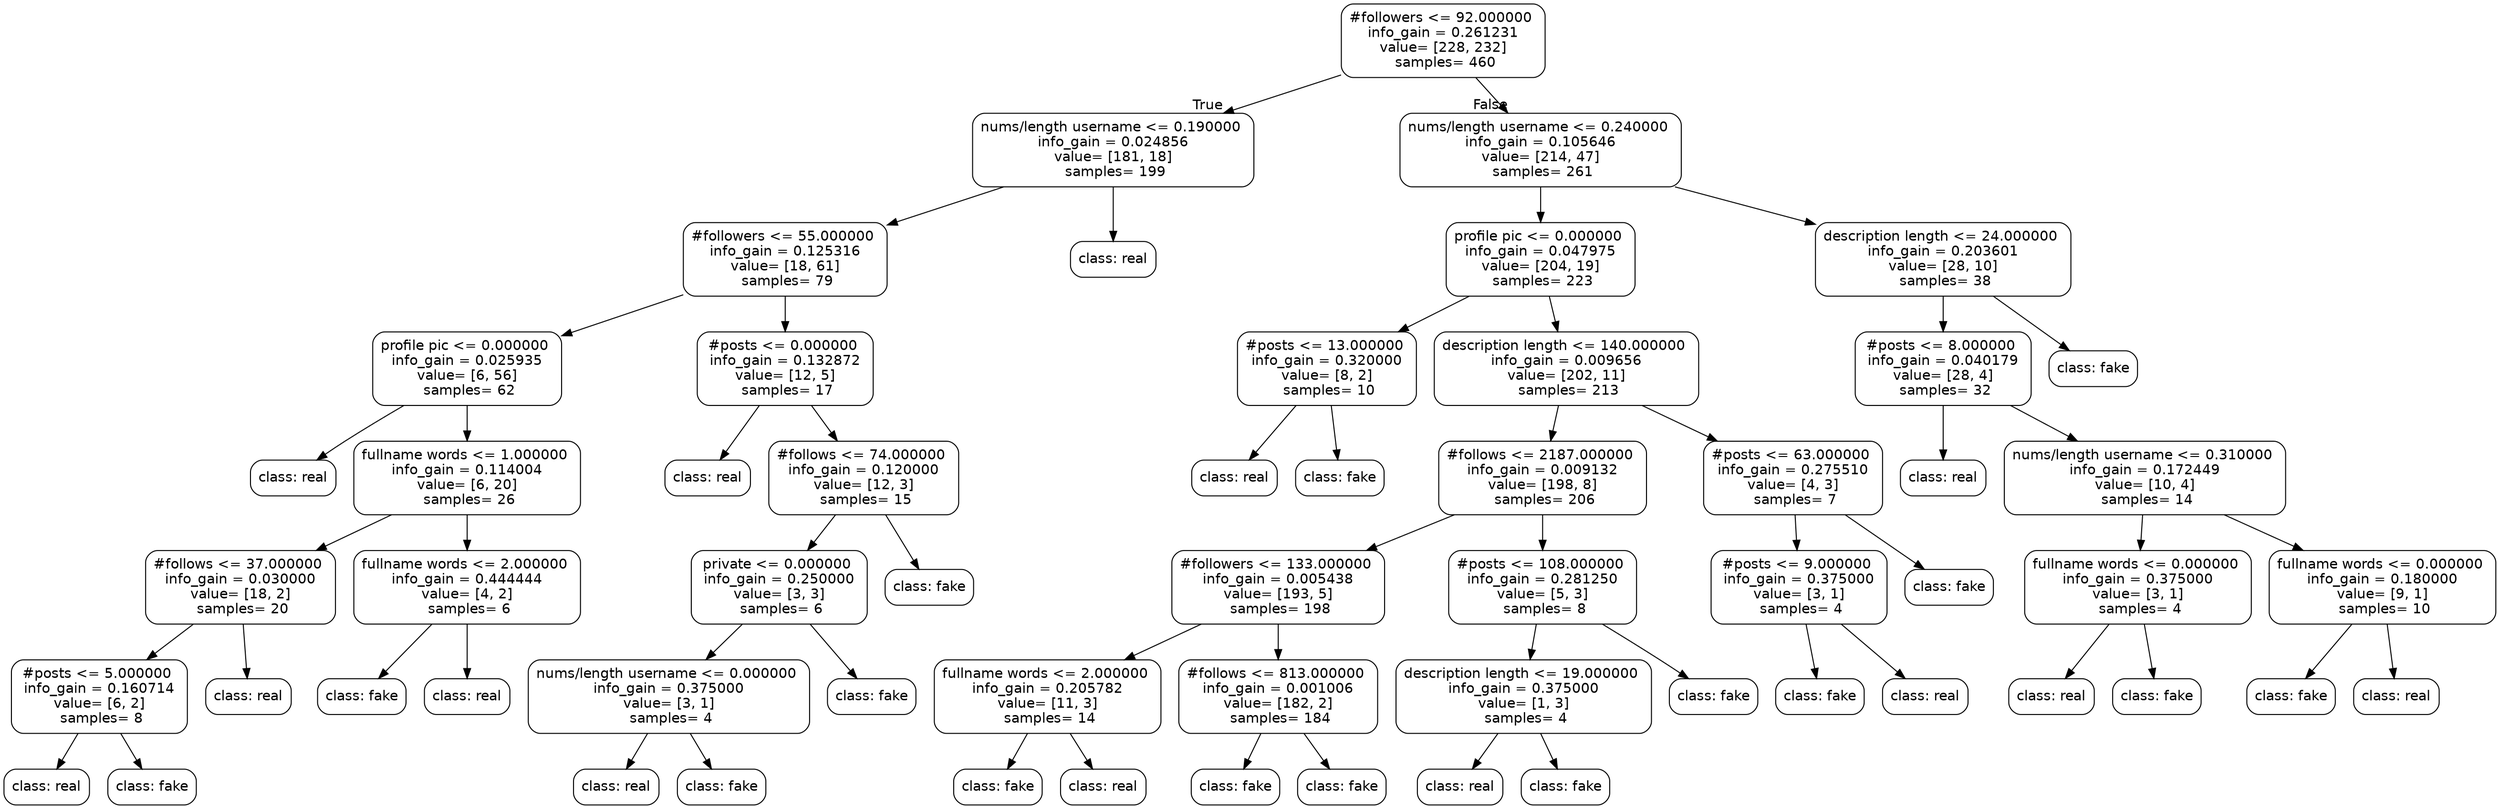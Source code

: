 digraph Tree {
	graph [bb="0,0,2261.1,806"];
	node [color=black,
		fontname=helvetica,
		label="\N",
		shape=box,
		style=rounded
	];
	edge [fontname=helvetica];
	0	[height=1.0278,
		label="#followers <= 92.000000 
 info_gain = 0.261231 
 value= [228, 232] 
 samples= 460",
		pos="1123.9,769",
		width=2.4826];
	1	[height=1.0278,
		label="nums/length username <= 0.190000 
 info_gain = 0.024856 
 value= [181, 18] 
 samples= 199",
		pos="990.88,659",
		width=3.4514];
	0 -> 1	[head_lp="1021,704.6",
		headlabel=True,
		pos="e,1035.6,696.35 1079.2,731.74 1068,722.65 1055.9,712.82 1044.4,703.43"];
	24	[height=1.0278,
		label="nums/length username <= 0.240000 
 info_gain = 0.105646 
 value= [214, 47] 
 samples= 261",
		pos="1305.9,659",
		width=3.4514];
	0 -> 24	[head_lp="1226.8,704.69",
		headlabel=False,
		pos="e,1244.5,696.44 1185.2,731.59 1201.2,722.12 1218.5,711.84 1234.9,702.1"];
	2	[height=1.0278,
		label="#followers <= 55.000000 
 info_gain = 0.125316 
 value= [18, 61] 
 samples= 79",
		pos="647.88,549",
		width=2.4826];
	1 -> 2	[pos="e,737.55,578.24 875.23,621.59 834.08,608.63 788.11,594.15 748.33,581.63"];
	23	[height=0.5,
		label="class: real",
		pos="990.88,549",
		width=1.1076];
	1 -> 23	[pos="e,990.88,567.26 990.88,621.74 990.88,607.66 990.88,591.78 990.88,578.54"];
	3	[height=1.0278,
		label="profile pic <= 0.000000 
 info_gain = 0.025935 
 value= [6, 56] 
 samples= 62",
		pos="426.88,439",
		width=2.3264];
	2 -> 3	[pos="e,501.44,476.44 573.36,511.59 553.53,501.9 531.96,491.36 511.63,481.42"];
	14	[height=1.0278,
		label="#posts <= 0.000000 
 info_gain = 0.132872 
 value= [12, 5] 
 samples= 17",
		pos="647.88,439",
		width=2.2014];
	2 -> 14	[pos="e,647.88,476.35 647.88,511.74 647.88,503.99 647.88,495.7 647.88,487.6"];
	4	[height=0.5,
		label="class: real",
		pos="268.88,329",
		width=1.1076];
	3 -> 4	[pos="e,292.13,347.45 370.5,401.53 353.47,390.31 334.81,377.8 317.88,366 312.44,362.21 306.72,358.11 301.19,354.09"];
	5	[height=1.0278,
		label="fullname words <= 1.000000 
 info_gain = 0.114004 
 value= [6, 20] 
 samples= 26",
		pos="426.88,329",
		width=2.7847];
	3 -> 5	[pos="e,426.88,366.35 426.88,401.74 426.88,393.99 426.88,385.7 426.88,377.6"];
	6	[height=1.0278,
		label="#follows <= 37.000000 
 info_gain = 0.030000 
 value= [18, 2] 
 samples= 20",
		pos="225.88,219",
		width=2.3056];
	5 -> 6	[pos="e,293.69,256.44 359.11,291.59 341.32,282.03 321.99,271.64 303.72,261.83"];
	11	[height=1.0278,
		label="fullname words <= 2.000000 
 info_gain = 0.444444 
 value= [4, 2] 
 samples= 6",
		pos="426.88,219",
		width=2.7847];
	5 -> 11	[pos="e,426.88,256.35 426.88,291.74 426.88,283.99 426.88,275.7 426.88,267.6"];
	7	[height=1.0278,
		label="#posts <= 5.000000 
 info_gain = 0.160714 
 value= [6, 2] 
 samples= 8",
		pos="89.875,109",
		width=2.2014];
	6 -> 7	[pos="e,135.65,146.35 180.21,181.74 168.77,172.65 156.39,162.82 144.56,153.43"];
	10	[height=0.5,
		label="class: real",
		pos="226.88,109",
		width=1.1076];
	6 -> 10	[pos="e,226.72,127.26 226.21,181.74 226.34,167.66 226.49,151.78 226.61,138.54"];
	8	[height=0.5,
		label="class: real",
		pos="39.875,18",
		width=1.1076];
	7 -> 8	[pos="e,49.456,36.055 69.394,71.543 64.593,62.999 59.563,54.044 55.043,45.998"];
	9	[height=0.5,
		label="class: fake",
		pos="139.88,18",
		width=1.1597];
	7 -> 9	[pos="e,130.29,36.055 110.36,71.543 115.16,62.999 120.19,54.044 124.71,45.998"];
	12	[height=0.5,
		label="class: fake",
		pos="326.88,109",
		width=1.1597];
	11 -> 12	[pos="e,342.85,127.26 393.3,181.74 379.2,166.51 363.15,149.17 350.35,135.35"];
	13	[height=0.5,
		label="class: real",
		pos="426.88,109",
		width=1.1076];
	11 -> 13	[pos="e,426.88,127.26 426.88,181.74 426.88,167.66 426.88,151.78 426.88,138.54"];
	15	[height=0.5,
		label="class: real",
		pos="635.88,329",
		width=1.1076];
	14 -> 15	[pos="e,637.79,347.26 643.85,401.74 642.28,387.66 640.52,371.78 639.05,358.54"];
	16	[height=1.0278,
		label="#follows <= 74.000000 
 info_gain = 0.120000 
 value= [12, 3] 
 samples= 15",
		pos="776.88,329",
		width=2.3056];
	14 -> 16	[pos="e,733.46,366.35 691.19,401.74 701.93,392.74 713.56,383.01 724.67,373.7"];
	17	[height=1.0278,
		label="private <= 0.000000 
 info_gain = 0.250000 
 value= [3, 3] 
 samples= 6",
		pos="752.88,219",
		width=2.2014];
	16 -> 17	[pos="e,760.95,256.35 768.82,291.74 767.08,283.9 765.21,275.5 763.39,267.32"];
	22	[height=0.5,
		label="class: fake",
		pos="891.88,219",
		width=1.1597];
	16 -> 22	[pos="e,873.5,237.26 815.49,291.74 831.85,276.37 850.51,258.85 865.29,244.96"];
	18	[height=1.0278,
		label="nums/length username <= 0.000000 
 info_gain = 0.375000 
 value= [3, 1] 
 samples= 4",
		pos="608.88,109",
		width=3.4514];
	17 -> 18	[pos="e,657.34,146.35 704.52,181.74 692.3,172.57 679.04,162.63 666.41,153.15"];
	21	[height=0.5,
		label="class: fake",
		pos="792.88,109",
		width=1.1597];
	17 -> 21	[pos="e,786.48,127.26 766.31,181.74 771.63,167.37 777.64,151.13 782.6,137.73"];
	19	[height=0.5,
		label="class: real",
		pos="558.88,18",
		width=1.1076];
	18 -> 19	[pos="e,568.46,36.055 588.39,71.543 583.59,62.999 578.56,54.044 574.04,45.998"];
	20	[height=0.5,
		label="class: fake",
		pos="658.88,18",
		width=1.1597];
	18 -> 20	[pos="e,649.29,36.055 629.36,71.543 634.16,62.999 639.19,54.044 643.71,45.998"];
	25	[height=1.0278,
		label="profile pic <= 0.000000 
 info_gain = 0.047975 
 value= [204, 19] 
 samples= 223",
		pos="1305.9,549",
		width=2.3264];
	24 -> 25	[pos="e,1305.9,586.35 1305.9,621.74 1305.9,613.99 1305.9,605.7 1305.9,597.6"];
	48	[height=1.0278,
		label="description length <= 24.000000 
 info_gain = 0.203601 
 value= [28, 10] 
 samples= 38",
		pos="1764.9,549",
		width=3.1285];
	24 -> 48	[pos="e,1652.1,576.53 1430.4,628.7 1495.8,613.32 1575.6,594.53 1640.9,579.17"];
	26	[height=1.0278,
		label="#posts <= 13.000000 
 info_gain = 0.320000 
 value= [8, 2] 
 samples= 10",
		pos="1198.9,439",
		width=2.2014];
	25 -> 26	[pos="e,1234.9,476.35 1269.9,511.74 1261.2,502.92 1251.8,493.4 1242.7,484.26"];
	29	[height=1.0278,
		label="description length <= 140.000000 
 info_gain = 0.009656 
 value= [202, 11] 
 samples= 213",
		pos="1412.9,439",
		width=3.2431];
	25 -> 29	[pos="e,1376.9,476.35 1341.8,511.74 1350.5,502.92 1360,493.4 1369,484.26"];
	27	[height=0.5,
		label="class: real",
		pos="1114.9,329",
		width=1.1076];
	26 -> 27	[pos="e,1128.3,347.26 1170.7,401.74 1159.1,386.8 1145.9,369.83 1135.2,356.14"];
	28	[height=0.5,
		label="class: fake",
		pos="1214.9,329",
		width=1.1597];
	26 -> 28	[pos="e,1212.3,347.26 1204.2,401.74 1206.3,387.66 1208.7,371.78 1210.6,358.54"];
	30	[height=1.0278,
		label="#follows <= 2187.000000 
 info_gain = 0.009132 
 value= [198, 8] 
 samples= 206",
		pos="1396.9,329",
		width=2.5347];
	29 -> 30	[pos="e,1402.3,366.35 1407.5,401.74 1406.4,393.99 1405.1,385.7 1403.9,377.6"];
	43	[height=1.0278,
		label="#posts <= 63.000000 
 info_gain = 0.275510 
 value= [4, 3] 
 samples= 7",
		pos="1627.9,329",
		width=2.2014];
	29 -> 43	[pos="e,1555.3,366.44 1485.4,401.59 1504.6,391.94 1525.4,381.45 1545.2,371.55"];
	31	[height=1.0278,
		label="#followers <= 133.000000 
 info_gain = 0.005438 
 value= [193, 5] 
 samples= 198",
		pos="1157.9,219",
		width=2.5972];
	30 -> 31	[pos="e,1238.5,256.44 1316.3,291.59 1294.7,281.81 1271.1,271.16 1248.9,261.15"];
	38	[height=1.0278,
		label="#posts <= 108.000000 
 info_gain = 0.281250 
 value= [5, 3] 
 samples= 8",
		pos="1396.9,219",
		width=2.2951];
	30 -> 38	[pos="e,1396.9,256.35 1396.9,291.74 1396.9,283.99 1396.9,275.7 1396.9,267.6"];
	32	[height=1.0278,
		label="fullname words <= 2.000000 
 info_gain = 0.205782 
 value= [11, 3] 
 samples= 14",
		pos="952.88,109",
		width=2.7847];
	31 -> 32	[pos="e,1022,146.44 1088.8,181.59 1070.5,171.98 1050.7,161.55 1032,151.69"];
	35	[height=1.0278,
		label="#follows <= 813.000000 
 info_gain = 0.001006 
 value= [182, 2] 
 samples= 184",
		pos="1157.9,109",
		width=2.4201];
	31 -> 35	[pos="e,1157.9,146.35 1157.9,181.74 1157.9,173.99 1157.9,165.7 1157.9,157.6"];
	33	[height=0.5,
		label="class: fake",
		pos="902.88,18",
		width=1.1597];
	32 -> 33	[pos="e,912.46,36.055 932.39,71.543 927.59,62.999 922.56,54.044 918.04,45.998"];
	34	[height=0.5,
		label="class: real",
		pos="1002.9,18",
		width=1.1076];
	32 -> 34	[pos="e,993.29,36.055 973.36,71.543 978.16,62.999 983.19,54.044 987.71,45.998"];
	36	[height=0.5,
		label="class: fake",
		pos="1112.9,18",
		width=1.1597];
	35 -> 36	[pos="e,1121.5,36.055 1139.4,71.543 1135.2,63.095 1130.7,54.246 1126.7,46.27"];
	37	[height=0.5,
		label="class: fake",
		pos="1214.9,18",
		width=1.1597];
	35 -> 37	[pos="e,1204,36.055 1181.2,71.543 1186.8,62.903 1192.6,53.843 1197.8,45.727"];
	39	[height=1.0278,
		label="description length <= 19.000000 
 info_gain = 0.375000 
 value= [1, 3] 
 samples= 4",
		pos="1375.9,109",
		width=3.1285];
	38 -> 39	[pos="e,1382.9,146.35 1389.8,181.74 1388.3,173.99 1386.7,165.7 1385.1,157.6"];
	42	[height=0.5,
		label="class: fake",
		pos="1547.9,109",
		width=1.1597];
	38 -> 42	[pos="e,1523.7,127.42 1448,181.6 1464,170.22 1481.7,157.6 1497.9,146 1503.3,142.13 1509,138.02 1514.6,134.01"];
	40	[height=0.5,
		label="class: real",
		pos="1319.9,18",
		width=1.1076];
	39 -> 40	[pos="e,1330.6,36.055 1352.9,71.543 1347.5,62.903 1341.8,53.843 1336.7,45.727"];
	41	[height=0.5,
		label="class: fake",
		pos="1419.9,18",
		width=1.1597];
	39 -> 41	[pos="e,1411.4,36.055 1393.9,71.543 1398.1,63.095 1402.5,54.246 1406.4,46.27"];
	44	[height=1.0278,
		label="#posts <= 9.000000 
 info_gain = 0.375000 
 value= [3, 1] 
 samples= 4",
		pos="1632.9,219",
		width=2.2014];
	43 -> 44	[pos="e,1631.2,256.35 1629.6,291.74 1629.9,283.99 1630.3,275.7 1630.7,267.6"];
	47	[height=0.5,
		label="class: fake",
		pos="1771.9,219",
		width=1.1597];
	43 -> 47	[pos="e,1748.9,237.26 1676.2,291.74 1697.2,276.01 1721.2,258.03 1739.9,244"];
	45	[height=0.5,
		label="class: fake",
		pos="1649.9,109",
		width=1.1597];
	44 -> 45	[pos="e,1647.2,127.26 1638.6,181.74 1640.8,167.66 1643.3,151.78 1645.4,138.54"];
	46	[height=0.5,
		label="class: real",
		pos="1749.9,109",
		width=1.1076];
	44 -> 46	[pos="e,1731.2,127.26 1672.2,181.74 1688.8,166.37 1707.8,148.85 1722.8,134.96"];
	49	[height=1.0278,
		label="#posts <= 8.000000 
 info_gain = 0.040179 
 value= [28, 4] 
 samples= 32",
		pos="1764.9,439",
		width=2.2014];
	48 -> 49	[pos="e,1764.9,476.35 1764.9,511.74 1764.9,503.99 1764.9,495.7 1764.9,487.6"];
	58	[height=0.5,
		label="class: fake",
		pos="1903.9,439",
		width=1.1597];
	48 -> 58	[pos="e,1881.7,457.26 1811.5,511.74 1831.7,496.08 1854.7,478.19 1872.7,464.19"];
	50	[height=0.5,
		label="class: real",
		pos="1764.9,329",
		width=1.1076];
	49 -> 50	[pos="e,1764.9,347.26 1764.9,401.74 1764.9,387.66 1764.9,371.78 1764.9,358.54"];
	51	[height=1.0278,
		label="nums/length username <= 0.310000 
 info_gain = 0.172449 
 value= [10, 4] 
 samples= 14",
		pos="1946.9,329",
		width=3.4514];
	49 -> 51	[pos="e,1885.5,366.44 1826.2,401.59 1842.2,392.12 1859.5,381.84 1875.9,372.1"];
	52	[height=1.0278,
		label="fullname words <= 0.000000 
 info_gain = 0.375000 
 value= [3, 1] 
 samples= 4",
		pos="1941.9,219",
		width=2.7847];
	51 -> 52	[pos="e,1943.6,256.35 1945.2,291.74 1944.8,283.99 1944.5,275.7 1944.1,267.6"];
	55	[height=1.0278,
		label="fullname words <= 0.000000 
 info_gain = 0.180000 
 value= [9, 1] 
 samples= 10",
		pos="2160.9,219",
		width=2.7847];
	51 -> 55	[pos="e,2088.7,256.44 2019,291.59 2038.1,281.94 2058.9,271.45 2078.5,261.55"];
	53	[height=0.5,
		label="class: real",
		pos="1860.9,109",
		width=1.1076];
	52 -> 53	[pos="e,1873.8,127.26 1914.7,181.74 1903.5,166.8 1890.7,149.83 1880.5,136.14"];
	54	[height=0.5,
		label="class: fake",
		pos="1960.9,109",
		width=1.1597];
	52 -> 54	[pos="e,1957.8,127.26 1948.3,181.74 1950.7,167.66 1953.5,151.78 1955.9,138.54"];
	56	[height=0.5,
		label="class: fake",
		pos="2077.9,109",
		width=1.1597];
	55 -> 56	[pos="e,2091.1,127.26 2133,181.74 2121.5,166.8 2108.5,149.83 2098,136.14"];
	57	[height=0.5,
		label="class: real",
		pos="2177.9,109",
		width=1.1076];
	55 -> 57	[pos="e,2175.2,127.26 2166.6,181.74 2168.8,167.66 2171.3,151.78 2173.4,138.54"];
}
